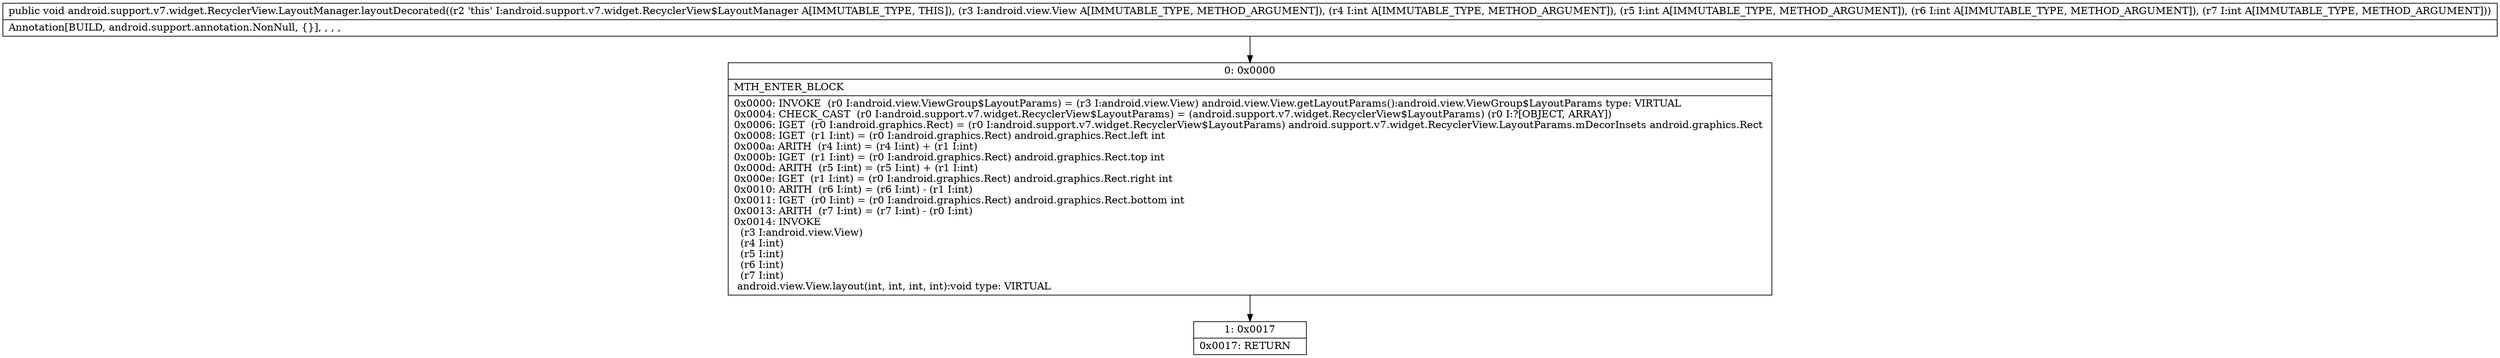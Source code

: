digraph "CFG forandroid.support.v7.widget.RecyclerView.LayoutManager.layoutDecorated(Landroid\/view\/View;IIII)V" {
Node_0 [shape=record,label="{0\:\ 0x0000|MTH_ENTER_BLOCK\l|0x0000: INVOKE  (r0 I:android.view.ViewGroup$LayoutParams) = (r3 I:android.view.View) android.view.View.getLayoutParams():android.view.ViewGroup$LayoutParams type: VIRTUAL \l0x0004: CHECK_CAST  (r0 I:android.support.v7.widget.RecyclerView$LayoutParams) = (android.support.v7.widget.RecyclerView$LayoutParams) (r0 I:?[OBJECT, ARRAY]) \l0x0006: IGET  (r0 I:android.graphics.Rect) = (r0 I:android.support.v7.widget.RecyclerView$LayoutParams) android.support.v7.widget.RecyclerView.LayoutParams.mDecorInsets android.graphics.Rect \l0x0008: IGET  (r1 I:int) = (r0 I:android.graphics.Rect) android.graphics.Rect.left int \l0x000a: ARITH  (r4 I:int) = (r4 I:int) + (r1 I:int) \l0x000b: IGET  (r1 I:int) = (r0 I:android.graphics.Rect) android.graphics.Rect.top int \l0x000d: ARITH  (r5 I:int) = (r5 I:int) + (r1 I:int) \l0x000e: IGET  (r1 I:int) = (r0 I:android.graphics.Rect) android.graphics.Rect.right int \l0x0010: ARITH  (r6 I:int) = (r6 I:int) \- (r1 I:int) \l0x0011: IGET  (r0 I:int) = (r0 I:android.graphics.Rect) android.graphics.Rect.bottom int \l0x0013: ARITH  (r7 I:int) = (r7 I:int) \- (r0 I:int) \l0x0014: INVOKE  \l  (r3 I:android.view.View)\l  (r4 I:int)\l  (r5 I:int)\l  (r6 I:int)\l  (r7 I:int)\l android.view.View.layout(int, int, int, int):void type: VIRTUAL \l}"];
Node_1 [shape=record,label="{1\:\ 0x0017|0x0017: RETURN   \l}"];
MethodNode[shape=record,label="{public void android.support.v7.widget.RecyclerView.LayoutManager.layoutDecorated((r2 'this' I:android.support.v7.widget.RecyclerView$LayoutManager A[IMMUTABLE_TYPE, THIS]), (r3 I:android.view.View A[IMMUTABLE_TYPE, METHOD_ARGUMENT]), (r4 I:int A[IMMUTABLE_TYPE, METHOD_ARGUMENT]), (r5 I:int A[IMMUTABLE_TYPE, METHOD_ARGUMENT]), (r6 I:int A[IMMUTABLE_TYPE, METHOD_ARGUMENT]), (r7 I:int A[IMMUTABLE_TYPE, METHOD_ARGUMENT]))  | Annotation[BUILD, android.support.annotation.NonNull, \{\}], , , , \l}"];
MethodNode -> Node_0;
Node_0 -> Node_1;
}

